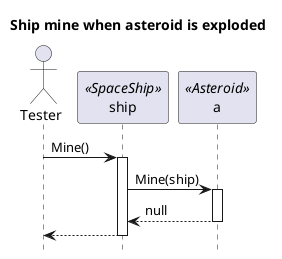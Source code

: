 @startuml
hide footbox
title Ship mine when asteroid is exploded


actor Tester as Tester


participant ship as ship <<SpaceShip>>

participant a as a <<Asteroid>>

Tester -> ship : Mine()
activate ship

ship -> a ++: Mine(ship)

a --> ship --: null

ship --> Tester
deactivate ship

@enduml